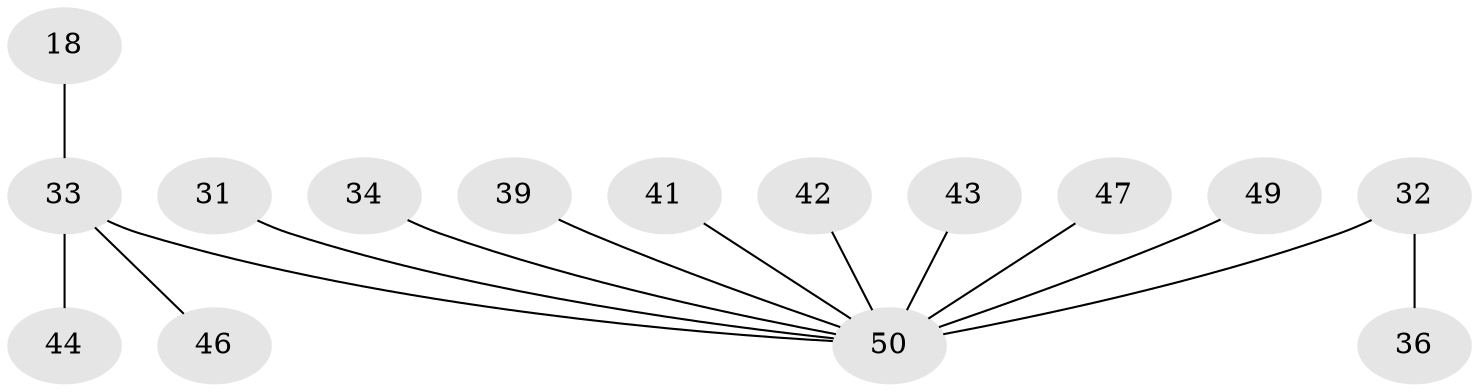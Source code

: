 // original degree distribution, {4: 0.08, 3: 0.2, 6: 0.04, 7: 0.02, 2: 0.32, 1: 0.34}
// Generated by graph-tools (version 1.1) at 2025/45/03/04/25 21:45:09]
// undirected, 15 vertices, 14 edges
graph export_dot {
graph [start="1"]
  node [color=gray90,style=filled];
  18;
  31;
  32 [super="+25"];
  33 [super="+27+5"];
  34;
  36;
  39;
  41;
  42;
  43;
  44 [super="+7"];
  46 [super="+45"];
  47;
  49 [super="+14+40"];
  50 [super="+38+23+48+29"];
  18 -- 33;
  31 -- 50;
  32 -- 50 [weight=3];
  32 -- 36;
  33 -- 44 [weight=3];
  33 -- 46;
  33 -- 50 [weight=3];
  34 -- 50;
  39 -- 50;
  41 -- 50;
  42 -- 50;
  43 -- 50;
  47 -- 50;
  49 -- 50 [weight=3];
}
